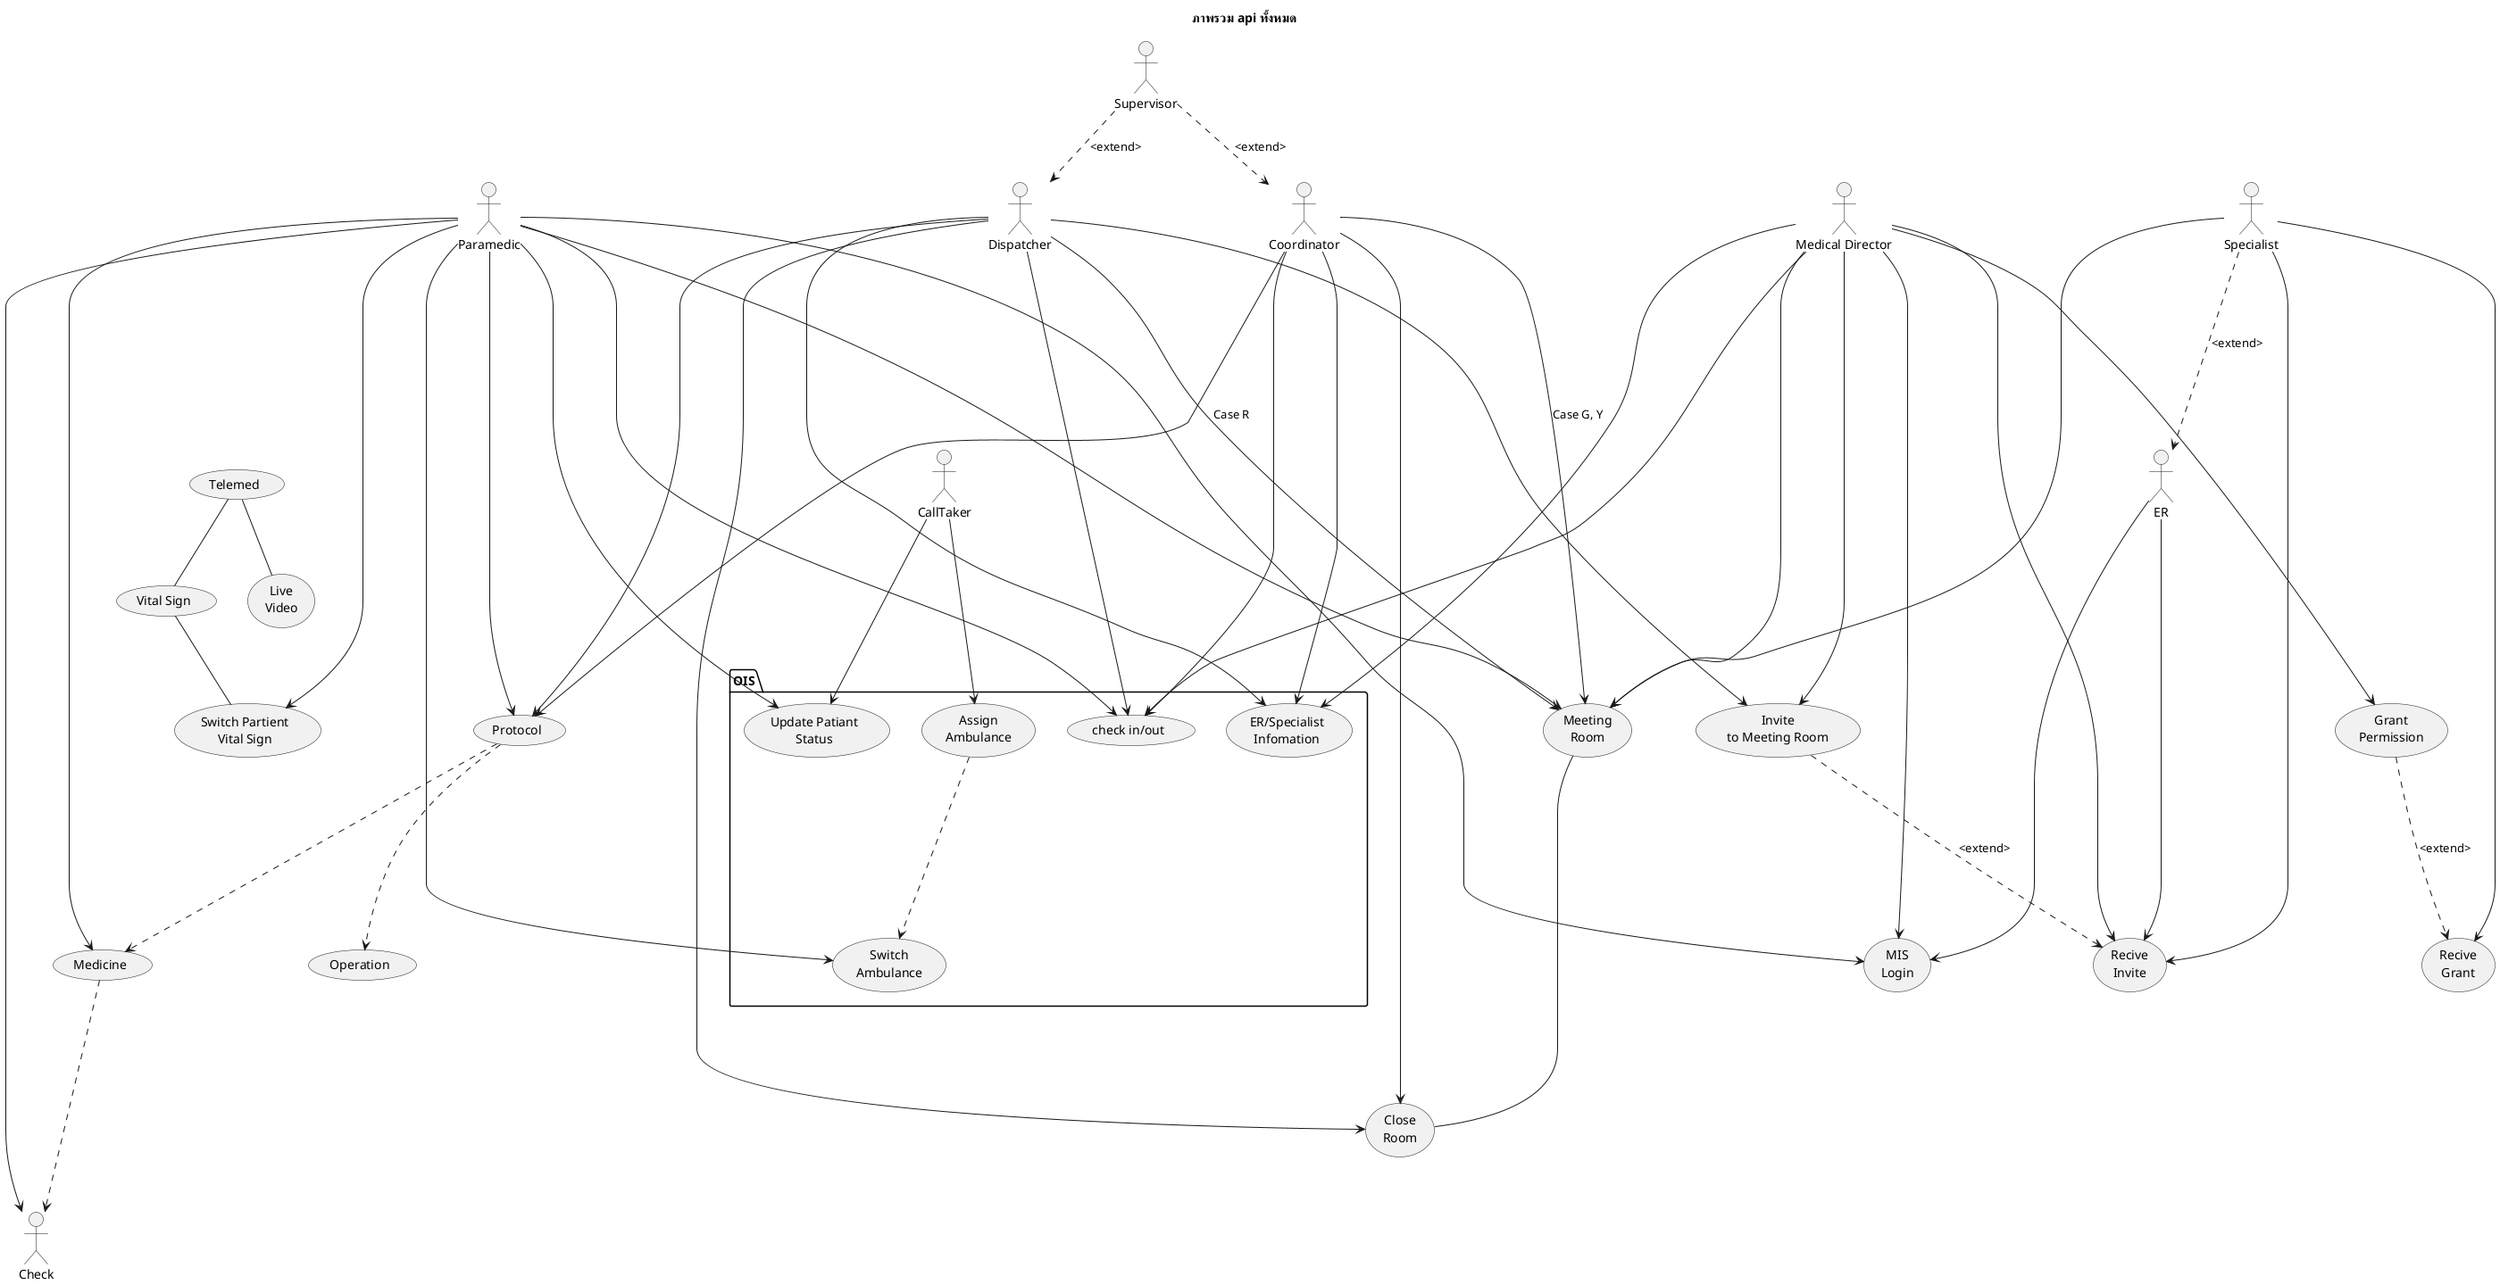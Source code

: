 @startuml
Title ภาพรวม api ทั้งหมด
  usecase (Meeting\nRoom) as MeetingRoom
  usecase (Close\nRoom) as CloseRoom
  usecase (Protocol) as Protocol
  usecase (Operation) as Ops
  usecase (MIS\nLogin) as MISLogin
  usecase (Medicine) as Med
  usecase (Invite\nto Meeting Room) as InviteToMeetingRoom
  usecase (Recive\nInvite) as ReciveInvite
  usecase (Grant\nPermission) as GrantPermission
  usecase (Recive\nGrant) as ReciveGrant
  usecase (Telemed) as Telemed
  usecase (Live\nVideo) as LiveVideo
  usecase (Vital Sign) as VitalSign
  usecase (Switch Partient\nVital Sign) as SwitchVS

  package OIS{
    usecase (Update Patiant\nStatus) as UpdatePatiantStatus
    usecase (ER/Specialist\nInfomation) as ERSpecialistInfomation
    usecase (check in/out) as checkIn
    usecase (Assign\nAmbulance) as AssignAmbulance
    usecase (Switch\nAmbulance) as SwitchAmbulance
    AssignAmbulance ....> SwitchAmbulance
  }

  MeetingRoom ------ CloseRoom
  Protocol ....> Ops
  Protocol ....> Med
  Med ....> Check
  InviteToMeetingRoom ....> ReciveInvite :<extend>
  GrantPermission ....> ReciveGrant:<extend>
  Telemed -- LiveVideo
  Telemed -- VitalSign
  VitalSign -- SwitchVS


  Supervisor ..> Coordinator :<extend>
  Supervisor ..> Dispatcher :<extend>

  CallTaker ---> UpdatePatiantStatus
  CallTaker ---> AssignAmbulance

  Coordinator ------> ERSpecialistInfomation
  Coordinator ------> MeetingRoom: Case G, Y
  Coordinator --> checkIn
  Coordinator ------> Protocol
  Coordinator ------> CloseRoom

  Dispatcher ------> ERSpecialistInfomation
  Dispatcher ------> MeetingRoom : Case R
  Dispatcher --> checkIn
  Dispatcher ------> InviteToMeetingRoom
  Dispatcher ------> Protocol
  Dispatcher ------> CloseRoom

  ER ------> ReciveInvite
  ER ------> MISLogin

  Specialist ....> ER :<extend>
  Specialist ------> MeetingRoom
  Specialist ------> ReciveGrant
  Specialist ------> ReciveInvite

  Paramedic ------> MISLogin
  Paramedic ------> MeetingRoom
  Paramedic ------> Protocol
  Paramedic ------> SwitchVS
  Paramedic ------> Med
  Paramedic ------> Check
  Paramedic ------> checkIn
  Paramedic ------> SwitchAmbulance
  Paramedic ------> UpdatePatiantStatus

  :Medical Director: as MD
  MD ------> MISLogin
  MD ------> MeetingRoom
  MD ------> GrantPermission
  MD ------> InviteToMeetingRoom
  MD ------> ReciveInvite
  MD ------> checkIn
  MD ------> ERSpecialistInfomation

@enduml
